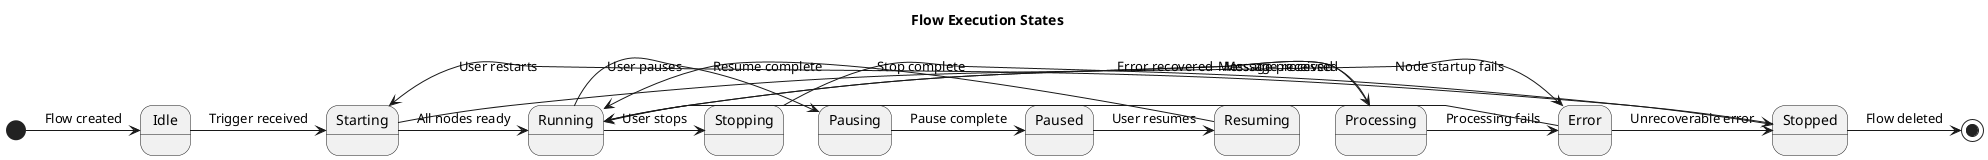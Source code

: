 @startuml
title Flow Execution States

[*] -> Idle : Flow created
Idle -> Starting : Trigger received
Starting -> Running : All nodes ready
Starting -> Error : Node startup fails
Running -> Processing : Message received
Processing -> Running : Message processed
Processing -> Error : Processing fails
Error -> Running : Error recovered
Error -> Stopped : Unrecoverable error
Running -> Pausing : User pauses
Pausing -> Paused : Pause complete
Paused -> Resuming : User resumes
Resuming -> Running : Resume complete
Running -> Stopping : User stops
Stopping -> Stopped : Stop complete
Stopped -> Starting : User restarts
Stopped -> [*] : Flow deleted

@enduml